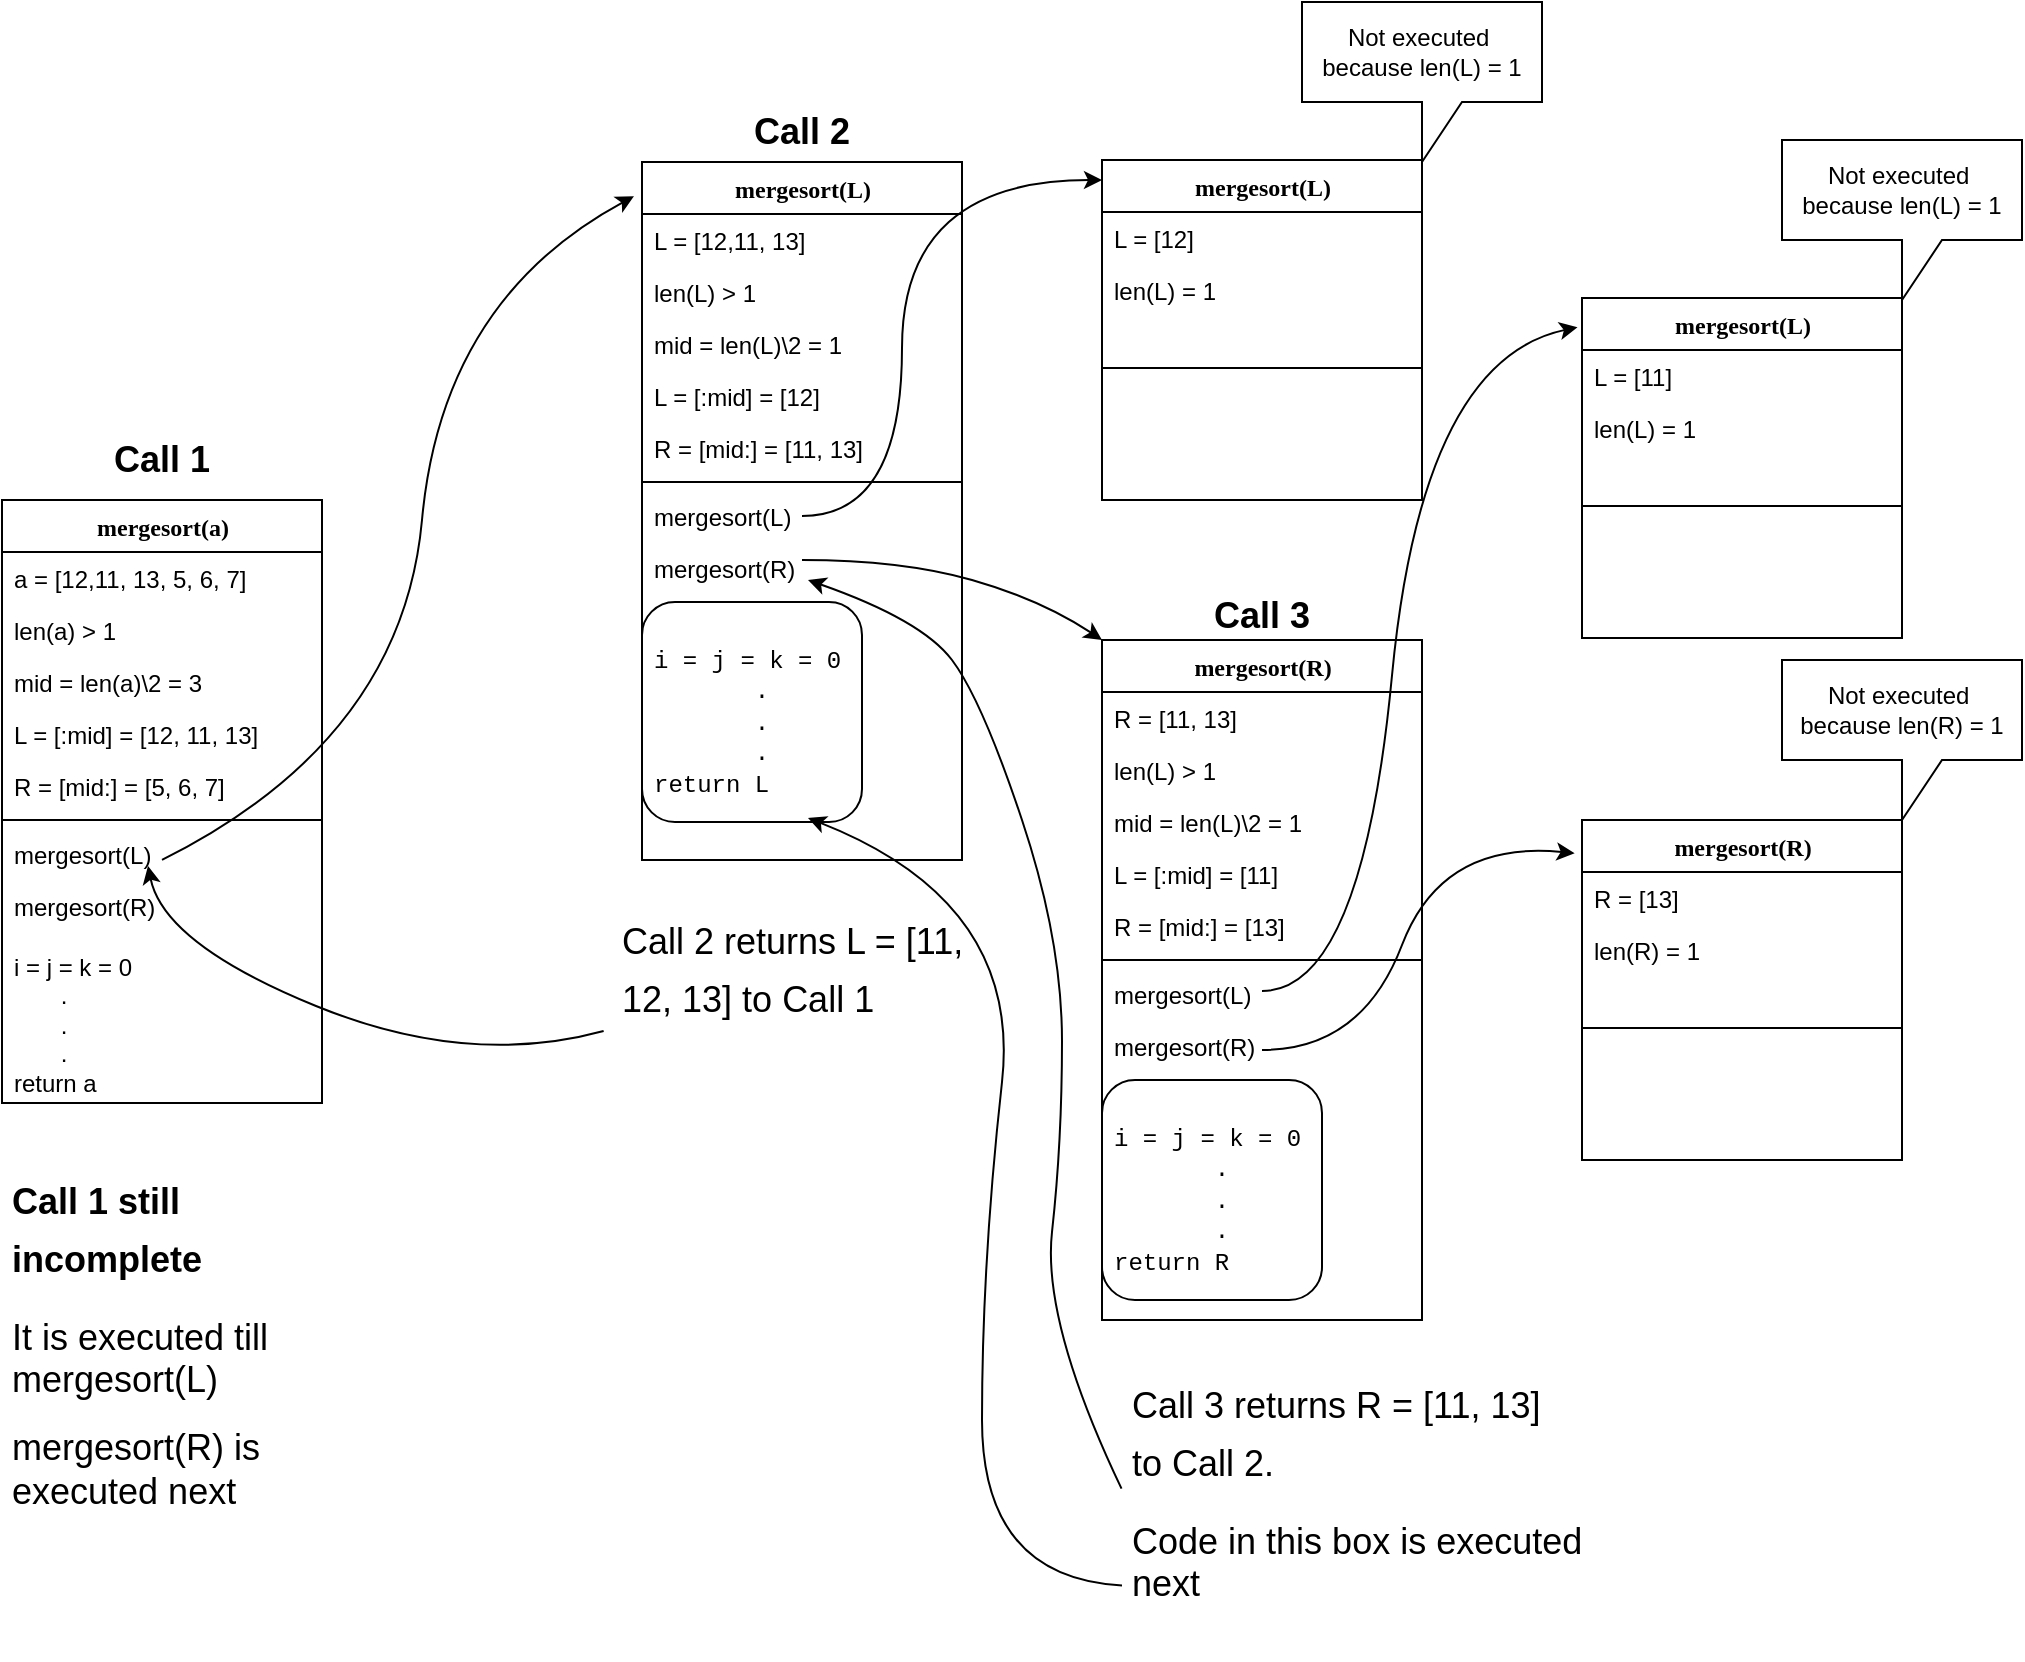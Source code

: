 <mxfile version="12.9.3" type="device"><diagram name="Page-1" id="9f46799a-70d6-7492-0946-bef42562c5a5"><mxGraphModel dx="1108" dy="428" grid="1" gridSize="10" guides="1" tooltips="1" connect="1" arrows="1" fold="1" page="1" pageScale="1" pageWidth="1100" pageHeight="850" background="#ffffff" math="0" shadow="0"><root><mxCell id="0"/><mxCell id="1" parent="0"/><mxCell id="oqk7LgsF87_3EcaDWwu2-5" value="mergesort(L)" style="swimlane;html=1;fontStyle=1;align=center;verticalAlign=top;childLayout=stackLayout;horizontal=1;startSize=26;horizontalStack=0;resizeParent=1;resizeLast=0;collapsible=1;marginBottom=0;swimlaneFillColor=#ffffff;rounded=0;shadow=0;comic=0;labelBackgroundColor=none;strokeWidth=1;fillColor=none;fontFamily=Verdana;fontSize=12" parent="1" vertex="1"><mxGeometry x="360" y="90" width="160" height="349" as="geometry"><mxRectangle x="360" y="81" width="120" height="26" as="alternateBounds"/></mxGeometry></mxCell><mxCell id="oqk7LgsF87_3EcaDWwu2-6" value="L = [12,11, 13]" style="text;html=1;strokeColor=none;fillColor=none;align=left;verticalAlign=top;spacingLeft=4;spacingRight=4;whiteSpace=wrap;overflow=hidden;rotatable=0;points=[[0,0.5],[1,0.5]];portConstraint=eastwest;" parent="oqk7LgsF87_3EcaDWwu2-5" vertex="1"><mxGeometry y="26" width="160" height="26" as="geometry"/></mxCell><mxCell id="oqk7LgsF87_3EcaDWwu2-7" value="len(L) &amp;gt; 1" style="text;html=1;strokeColor=none;fillColor=none;align=left;verticalAlign=top;spacingLeft=4;spacingRight=4;whiteSpace=wrap;overflow=hidden;rotatable=0;points=[[0,0.5],[1,0.5]];portConstraint=eastwest;" parent="oqk7LgsF87_3EcaDWwu2-5" vertex="1"><mxGeometry y="52" width="160" height="26" as="geometry"/></mxCell><mxCell id="oqk7LgsF87_3EcaDWwu2-8" value="mid = len(L)\\2 = 1" style="text;html=1;strokeColor=none;fillColor=none;align=left;verticalAlign=top;spacingLeft=4;spacingRight=4;whiteSpace=wrap;overflow=hidden;rotatable=0;points=[[0,0.5],[1,0.5]];portConstraint=eastwest;" parent="oqk7LgsF87_3EcaDWwu2-5" vertex="1"><mxGeometry y="78" width="160" height="26" as="geometry"/></mxCell><mxCell id="oqk7LgsF87_3EcaDWwu2-9" value="L = [:mid] = [12]" style="text;html=1;strokeColor=none;fillColor=none;align=left;verticalAlign=top;spacingLeft=4;spacingRight=4;whiteSpace=wrap;overflow=hidden;rotatable=0;points=[[0,0.5],[1,0.5]];portConstraint=eastwest;" parent="oqk7LgsF87_3EcaDWwu2-5" vertex="1"><mxGeometry y="104" width="160" height="26" as="geometry"/></mxCell><mxCell id="oqk7LgsF87_3EcaDWwu2-10" value="R = [mid:] = [11, 13]" style="text;html=1;strokeColor=none;fillColor=none;align=left;verticalAlign=top;spacingLeft=4;spacingRight=4;whiteSpace=wrap;overflow=hidden;rotatable=0;points=[[0,0.5],[1,0.5]];portConstraint=eastwest;" parent="oqk7LgsF87_3EcaDWwu2-5" vertex="1"><mxGeometry y="130" width="160" height="26" as="geometry"/></mxCell><mxCell id="oqk7LgsF87_3EcaDWwu2-11" value="" style="line;html=1;strokeWidth=1;fillColor=none;align=left;verticalAlign=middle;spacingTop=-1;spacingLeft=3;spacingRight=3;rotatable=0;labelPosition=right;points=[];portConstraint=eastwest;" parent="oqk7LgsF87_3EcaDWwu2-5" vertex="1"><mxGeometry y="156" width="160" height="8" as="geometry"/></mxCell><mxCell id="oqk7LgsF87_3EcaDWwu2-12" value="mergesort(L)" style="text;html=1;strokeColor=none;fillColor=none;align=left;verticalAlign=top;spacingLeft=4;spacingRight=4;whiteSpace=wrap;overflow=hidden;rotatable=0;points=[[0,0.5],[1,0.5]];portConstraint=eastwest;" parent="oqk7LgsF87_3EcaDWwu2-5" vertex="1"><mxGeometry y="164" width="160" height="26" as="geometry"/></mxCell><mxCell id="oqk7LgsF87_3EcaDWwu2-13" value="mergesort(R)" style="text;html=1;strokeColor=none;fillColor=none;align=left;verticalAlign=top;spacingLeft=4;spacingRight=4;whiteSpace=wrap;overflow=hidden;rotatable=0;points=[[0,0.5],[1,0.5]];portConstraint=eastwest;" parent="oqk7LgsF87_3EcaDWwu2-5" vertex="1"><mxGeometry y="190" width="160" height="30" as="geometry"/></mxCell><mxCell id="oqk7LgsF87_3EcaDWwu2-102" value="" style="group;rotation=90;" parent="oqk7LgsF87_3EcaDWwu2-5" vertex="1" connectable="0"><mxGeometry y="220" width="160" height="110" as="geometry"/></mxCell><mxCell id="oqk7LgsF87_3EcaDWwu2-103" value="" style="rounded=1;whiteSpace=wrap;html=1;" parent="oqk7LgsF87_3EcaDWwu2-102" vertex="1"><mxGeometry width="110" height="110" as="geometry"/></mxCell><mxCell id="oqk7LgsF87_3EcaDWwu2-104" value="&lt;span style=&quot;font-weight: normal&quot;&gt;&lt;font face=&quot;Courier New&quot;&gt;i = j = k = 0&lt;br&gt;&amp;nbsp; &amp;nbsp; &amp;nbsp; &amp;nbsp;.&lt;br&gt;&amp;nbsp; &amp;nbsp; &amp;nbsp; &amp;nbsp;.&lt;br&gt;&amp;nbsp; &amp;nbsp; &amp;nbsp; &amp;nbsp;.&lt;br&gt;return L&lt;/font&gt;&lt;/span&gt;" style="text;html=1;strokeColor=none;fillColor=none;align=left;verticalAlign=top;spacingLeft=4;spacingRight=4;whiteSpace=wrap;overflow=hidden;rotatable=0;points=[[0,0.5],[1,0.5]];portConstraint=eastwest;fontStyle=1" parent="oqk7LgsF87_3EcaDWwu2-102" vertex="1"><mxGeometry y="15" width="140" height="80" as="geometry"/></mxCell><mxCell id="78961159f06e98e8-17" value="mergesort(a)" style="swimlane;html=1;fontStyle=1;align=center;verticalAlign=top;childLayout=stackLayout;horizontal=1;startSize=26;horizontalStack=0;resizeParent=1;resizeLast=0;collapsible=1;marginBottom=0;swimlaneFillColor=#ffffff;rounded=0;shadow=0;comic=0;labelBackgroundColor=none;strokeWidth=1;fillColor=none;fontFamily=Verdana;fontSize=12" parent="1" vertex="1"><mxGeometry x="40" y="259" width="160" height="301.5" as="geometry"><mxRectangle x="40" y="250" width="120" height="26" as="alternateBounds"/></mxGeometry></mxCell><mxCell id="78961159f06e98e8-21" value="a = [12,11, 13, 5, 6, 7]" style="text;html=1;strokeColor=none;fillColor=none;align=left;verticalAlign=top;spacingLeft=4;spacingRight=4;whiteSpace=wrap;overflow=hidden;rotatable=0;points=[[0,0.5],[1,0.5]];portConstraint=eastwest;" parent="78961159f06e98e8-17" vertex="1"><mxGeometry y="26" width="160" height="26" as="geometry"/></mxCell><mxCell id="78961159f06e98e8-23" value="len(a) &amp;gt; 1" style="text;html=1;strokeColor=none;fillColor=none;align=left;verticalAlign=top;spacingLeft=4;spacingRight=4;whiteSpace=wrap;overflow=hidden;rotatable=0;points=[[0,0.5],[1,0.5]];portConstraint=eastwest;" parent="78961159f06e98e8-17" vertex="1"><mxGeometry y="52" width="160" height="26" as="geometry"/></mxCell><mxCell id="78961159f06e98e8-25" value="mid = len(a)\\2 = 3" style="text;html=1;strokeColor=none;fillColor=none;align=left;verticalAlign=top;spacingLeft=4;spacingRight=4;whiteSpace=wrap;overflow=hidden;rotatable=0;points=[[0,0.5],[1,0.5]];portConstraint=eastwest;" parent="78961159f06e98e8-17" vertex="1"><mxGeometry y="78" width="160" height="26" as="geometry"/></mxCell><mxCell id="78961159f06e98e8-26" value="L = [:mid] = [12, 11, 13]" style="text;html=1;strokeColor=none;fillColor=none;align=left;verticalAlign=top;spacingLeft=4;spacingRight=4;whiteSpace=wrap;overflow=hidden;rotatable=0;points=[[0,0.5],[1,0.5]];portConstraint=eastwest;" parent="78961159f06e98e8-17" vertex="1"><mxGeometry y="104" width="160" height="26" as="geometry"/></mxCell><mxCell id="78961159f06e98e8-24" value="R = [mid:] = [5, 6, 7]" style="text;html=1;strokeColor=none;fillColor=none;align=left;verticalAlign=top;spacingLeft=4;spacingRight=4;whiteSpace=wrap;overflow=hidden;rotatable=0;points=[[0,0.5],[1,0.5]];portConstraint=eastwest;" parent="78961159f06e98e8-17" vertex="1"><mxGeometry y="130" width="160" height="26" as="geometry"/></mxCell><mxCell id="78961159f06e98e8-19" value="" style="line;html=1;strokeWidth=1;fillColor=none;align=left;verticalAlign=middle;spacingTop=-1;spacingLeft=3;spacingRight=3;rotatable=0;labelPosition=right;points=[];portConstraint=eastwest;" parent="78961159f06e98e8-17" vertex="1"><mxGeometry y="156" width="160" height="8" as="geometry"/></mxCell><mxCell id="78961159f06e98e8-20" value="mergesort(L)" style="text;html=1;strokeColor=none;fillColor=none;align=left;verticalAlign=top;spacingLeft=4;spacingRight=4;whiteSpace=wrap;overflow=hidden;rotatable=0;points=[[0,0.5],[1,0.5]];portConstraint=eastwest;" parent="78961159f06e98e8-17" vertex="1"><mxGeometry y="164" width="160" height="26" as="geometry"/></mxCell><mxCell id="oqk7LgsF87_3EcaDWwu2-121" value="" style="curved=1;endArrow=classic;html=1;exitX=-0.022;exitY=0.652;exitDx=0;exitDy=0;exitPerimeter=0;" parent="78961159f06e98e8-17" source="oqk7LgsF87_3EcaDWwu2-122" edge="1"><mxGeometry width="50" height="50" relative="1" as="geometry"><mxPoint x="303" y="284" as="sourcePoint"/><mxPoint x="73" y="183" as="targetPoint"/><Array as="points"><mxPoint x="233" y="284"/><mxPoint x="81" y="222"/></Array></mxGeometry></mxCell><mxCell id="78961159f06e98e8-27" value="mergesort(R)" style="text;html=1;strokeColor=none;fillColor=none;align=left;verticalAlign=top;spacingLeft=4;spacingRight=4;whiteSpace=wrap;overflow=hidden;rotatable=0;points=[[0,0.5],[1,0.5]];portConstraint=eastwest;" parent="78961159f06e98e8-17" vertex="1"><mxGeometry y="190" width="160" height="30" as="geometry"/></mxCell><mxCell id="oqk7LgsF87_3EcaDWwu2-4" value="i = j = k = 0&lt;br&gt;&amp;nbsp; &amp;nbsp; &amp;nbsp; &amp;nbsp;.&lt;br&gt;&amp;nbsp; &amp;nbsp; &amp;nbsp; &amp;nbsp;.&lt;br&gt;&amp;nbsp; &amp;nbsp; &amp;nbsp; &amp;nbsp;.&lt;br&gt;return a&lt;br&gt;&lt;br&gt;&lt;br&gt;&amp;nbsp; &amp;nbsp; &amp;nbsp;&amp;nbsp;" style="text;html=1;strokeColor=none;fillColor=none;align=left;verticalAlign=top;spacingLeft=4;spacingRight=4;whiteSpace=wrap;overflow=hidden;rotatable=0;points=[[0,0.5],[1,0.5]];portConstraint=eastwest;" parent="78961159f06e98e8-17" vertex="1"><mxGeometry y="220" width="160" height="80" as="geometry"/></mxCell><mxCell id="oqk7LgsF87_3EcaDWwu2-18" value="mergesort(L)" style="swimlane;html=1;fontStyle=1;align=center;verticalAlign=top;childLayout=stackLayout;horizontal=1;startSize=26;horizontalStack=0;resizeParent=1;resizeLast=0;collapsible=1;marginBottom=0;swimlaneFillColor=#ffffff;rounded=0;shadow=0;comic=0;labelBackgroundColor=none;strokeWidth=1;fillColor=none;fontFamily=Verdana;fontSize=12" parent="1" vertex="1"><mxGeometry x="590" y="89" width="160" height="170" as="geometry"><mxRectangle x="360" y="81" width="120" height="26" as="alternateBounds"/></mxGeometry></mxCell><mxCell id="oqk7LgsF87_3EcaDWwu2-19" value="L = [12]" style="text;html=1;strokeColor=none;fillColor=none;align=left;verticalAlign=top;spacingLeft=4;spacingRight=4;whiteSpace=wrap;overflow=hidden;rotatable=0;points=[[0,0.5],[1,0.5]];portConstraint=eastwest;" parent="oqk7LgsF87_3EcaDWwu2-18" vertex="1"><mxGeometry y="26" width="160" height="26" as="geometry"/></mxCell><mxCell id="oqk7LgsF87_3EcaDWwu2-20" value="len(L) = 1" style="text;html=1;strokeColor=none;fillColor=none;align=left;verticalAlign=top;spacingLeft=4;spacingRight=4;whiteSpace=wrap;overflow=hidden;rotatable=0;points=[[0,0.5],[1,0.5]];portConstraint=eastwest;" parent="oqk7LgsF87_3EcaDWwu2-18" vertex="1"><mxGeometry y="52" width="160" height="26" as="geometry"/></mxCell><mxCell id="oqk7LgsF87_3EcaDWwu2-24" value="" style="line;html=1;strokeWidth=1;fillColor=none;align=left;verticalAlign=middle;spacingTop=-1;spacingLeft=3;spacingRight=3;rotatable=0;labelPosition=right;points=[];portConstraint=eastwest;" parent="oqk7LgsF87_3EcaDWwu2-18" vertex="1"><mxGeometry y="78" width="160" height="52" as="geometry"/></mxCell><mxCell id="oqk7LgsF87_3EcaDWwu2-38" value="Not executed&amp;nbsp;&lt;br&gt;because len(L) = 1" style="shape=callout;whiteSpace=wrap;html=1;perimeter=calloutPerimeter;" parent="1" vertex="1"><mxGeometry x="690" y="10" width="120" height="80" as="geometry"/></mxCell><mxCell id="oqk7LgsF87_3EcaDWwu2-40" value="mergesort(R)" style="swimlane;html=1;fontStyle=1;align=center;verticalAlign=top;childLayout=stackLayout;horizontal=1;startSize=26;horizontalStack=0;resizeParent=1;resizeLast=0;collapsible=1;marginBottom=0;swimlaneFillColor=#ffffff;rounded=0;shadow=0;comic=0;labelBackgroundColor=none;strokeWidth=1;fillColor=none;fontFamily=Verdana;fontSize=12" parent="1" vertex="1"><mxGeometry x="590" y="329" width="160" height="340" as="geometry"><mxRectangle x="360" y="81" width="120" height="26" as="alternateBounds"/></mxGeometry></mxCell><mxCell id="oqk7LgsF87_3EcaDWwu2-41" value="R = [11, 13]" style="text;html=1;strokeColor=none;fillColor=none;align=left;verticalAlign=top;spacingLeft=4;spacingRight=4;whiteSpace=wrap;overflow=hidden;rotatable=0;points=[[0,0.5],[1,0.5]];portConstraint=eastwest;" parent="oqk7LgsF87_3EcaDWwu2-40" vertex="1"><mxGeometry y="26" width="160" height="26" as="geometry"/></mxCell><mxCell id="oqk7LgsF87_3EcaDWwu2-76" value="" style="curved=1;endArrow=classic;html=1;entryX=-0.014;entryY=0.086;entryDx=0;entryDy=0;entryPerimeter=0;" parent="oqk7LgsF87_3EcaDWwu2-40" target="oqk7LgsF87_3EcaDWwu2-64" edge="1"><mxGeometry width="50" height="50" relative="1" as="geometry"><mxPoint x="80" y="175.5" as="sourcePoint"/><mxPoint x="226" y="-120" as="targetPoint"/><Array as="points"><mxPoint x="130" y="175.5"/><mxPoint x="160" y="-140"/></Array></mxGeometry></mxCell><mxCell id="oqk7LgsF87_3EcaDWwu2-42" value="len(L) &amp;gt; 1" style="text;html=1;strokeColor=none;fillColor=none;align=left;verticalAlign=top;spacingLeft=4;spacingRight=4;whiteSpace=wrap;overflow=hidden;rotatable=0;points=[[0,0.5],[1,0.5]];portConstraint=eastwest;" parent="oqk7LgsF87_3EcaDWwu2-40" vertex="1"><mxGeometry y="52" width="160" height="26" as="geometry"/></mxCell><mxCell id="oqk7LgsF87_3EcaDWwu2-44" value="mid = len(L)\\2 = 1" style="text;html=1;strokeColor=none;fillColor=none;align=left;verticalAlign=top;spacingLeft=4;spacingRight=4;whiteSpace=wrap;overflow=hidden;rotatable=0;points=[[0,0.5],[1,0.5]];portConstraint=eastwest;" parent="oqk7LgsF87_3EcaDWwu2-40" vertex="1"><mxGeometry y="78" width="160" height="26" as="geometry"/></mxCell><mxCell id="oqk7LgsF87_3EcaDWwu2-45" value="L = [:mid] = [11]" style="text;html=1;strokeColor=none;fillColor=none;align=left;verticalAlign=top;spacingLeft=4;spacingRight=4;whiteSpace=wrap;overflow=hidden;rotatable=0;points=[[0,0.5],[1,0.5]];portConstraint=eastwest;" parent="oqk7LgsF87_3EcaDWwu2-40" vertex="1"><mxGeometry y="104" width="160" height="26" as="geometry"/></mxCell><mxCell id="oqk7LgsF87_3EcaDWwu2-46" value="R = [mid:] = [13]" style="text;html=1;strokeColor=none;fillColor=none;align=left;verticalAlign=top;spacingLeft=4;spacingRight=4;whiteSpace=wrap;overflow=hidden;rotatable=0;points=[[0,0.5],[1,0.5]];portConstraint=eastwest;" parent="oqk7LgsF87_3EcaDWwu2-40" vertex="1"><mxGeometry y="130" width="160" height="26" as="geometry"/></mxCell><mxCell id="oqk7LgsF87_3EcaDWwu2-47" value="" style="line;html=1;strokeWidth=1;fillColor=none;align=left;verticalAlign=middle;spacingTop=-1;spacingLeft=3;spacingRight=3;rotatable=0;labelPosition=right;points=[];portConstraint=eastwest;" parent="oqk7LgsF87_3EcaDWwu2-40" vertex="1"><mxGeometry y="156" width="160" height="8" as="geometry"/></mxCell><mxCell id="oqk7LgsF87_3EcaDWwu2-48" value="mergesort(L)" style="text;html=1;strokeColor=none;fillColor=none;align=left;verticalAlign=top;spacingLeft=4;spacingRight=4;whiteSpace=wrap;overflow=hidden;rotatable=0;points=[[0,0.5],[1,0.5]];portConstraint=eastwest;" parent="oqk7LgsF87_3EcaDWwu2-40" vertex="1"><mxGeometry y="164" width="160" height="26" as="geometry"/></mxCell><mxCell id="oqk7LgsF87_3EcaDWwu2-49" value="mergesort(R)" style="text;html=1;strokeColor=none;fillColor=none;align=left;verticalAlign=top;spacingLeft=4;spacingRight=4;whiteSpace=wrap;overflow=hidden;rotatable=0;points=[[0,0.5],[1,0.5]];portConstraint=eastwest;" parent="oqk7LgsF87_3EcaDWwu2-40" vertex="1"><mxGeometry y="190" width="160" height="30" as="geometry"/></mxCell><mxCell id="oqk7LgsF87_3EcaDWwu2-82" value="" style="group;rotation=90;" parent="oqk7LgsF87_3EcaDWwu2-40" vertex="1" connectable="0"><mxGeometry y="220" width="160" height="110" as="geometry"/></mxCell><mxCell id="oqk7LgsF87_3EcaDWwu2-81" value="" style="rounded=1;whiteSpace=wrap;html=1;" parent="oqk7LgsF87_3EcaDWwu2-82" vertex="1"><mxGeometry width="110" height="110" as="geometry"/></mxCell><mxCell id="oqk7LgsF87_3EcaDWwu2-50" value="&lt;span style=&quot;font-weight: normal&quot;&gt;&lt;font face=&quot;Courier New&quot;&gt;i = j = k = 0&lt;br&gt;&amp;nbsp; &amp;nbsp; &amp;nbsp; &amp;nbsp;.&lt;br&gt;&amp;nbsp; &amp;nbsp; &amp;nbsp; &amp;nbsp;.&lt;br&gt;&amp;nbsp; &amp;nbsp; &amp;nbsp; &amp;nbsp;.&lt;br&gt;return R&lt;/font&gt;&lt;/span&gt;" style="text;html=1;strokeColor=none;fillColor=none;align=left;verticalAlign=top;spacingLeft=4;spacingRight=4;whiteSpace=wrap;overflow=hidden;rotatable=0;points=[[0,0.5],[1,0.5]];portConstraint=eastwest;fontStyle=1" parent="oqk7LgsF87_3EcaDWwu2-82" vertex="1"><mxGeometry y="15" width="140" height="80" as="geometry"/></mxCell><mxCell id="oqk7LgsF87_3EcaDWwu2-51" value="&lt;b&gt;&lt;font style=&quot;font-size: 18px&quot;&gt;Call 1&lt;/font&gt;&lt;/b&gt;" style="text;html=1;strokeColor=none;fillColor=none;align=center;verticalAlign=middle;whiteSpace=wrap;rounded=0;" parent="1" vertex="1"><mxGeometry x="90" y="224" width="60" height="30" as="geometry"/></mxCell><mxCell id="oqk7LgsF87_3EcaDWwu2-52" value="&lt;b&gt;&lt;font style=&quot;font-size: 18px&quot;&gt;Call 2&lt;/font&gt;&lt;/b&gt;" style="text;html=1;strokeColor=none;fillColor=none;align=center;verticalAlign=middle;whiteSpace=wrap;rounded=0;" parent="1" vertex="1"><mxGeometry x="410" y="60" width="60" height="30" as="geometry"/></mxCell><mxCell id="oqk7LgsF87_3EcaDWwu2-54" value="&lt;b&gt;&lt;font style=&quot;font-size: 18px&quot;&gt;Call 3&lt;/font&gt;&lt;/b&gt;" style="text;html=1;strokeColor=none;fillColor=none;align=center;verticalAlign=middle;whiteSpace=wrap;rounded=0;" parent="1" vertex="1"><mxGeometry x="640" y="302" width="60" height="30" as="geometry"/></mxCell><mxCell id="oqk7LgsF87_3EcaDWwu2-69" value="Not executed&amp;nbsp;&lt;br&gt;because len(L) = 1" style="shape=callout;whiteSpace=wrap;html=1;perimeter=calloutPerimeter;" parent="1" vertex="1"><mxGeometry x="930" y="79" width="120" height="80" as="geometry"/></mxCell><mxCell id="oqk7LgsF87_3EcaDWwu2-64" value="mergesort(L)" style="swimlane;html=1;fontStyle=1;align=center;verticalAlign=top;childLayout=stackLayout;horizontal=1;startSize=26;horizontalStack=0;resizeParent=1;resizeLast=0;collapsible=1;marginBottom=0;swimlaneFillColor=#ffffff;rounded=0;shadow=0;comic=0;labelBackgroundColor=none;strokeWidth=1;fillColor=none;fontFamily=Verdana;fontSize=12" parent="1" vertex="1"><mxGeometry x="830" y="158" width="160" height="170" as="geometry"><mxRectangle x="360" y="81" width="120" height="26" as="alternateBounds"/></mxGeometry></mxCell><mxCell id="oqk7LgsF87_3EcaDWwu2-65" value="L = [11]" style="text;html=1;strokeColor=none;fillColor=none;align=left;verticalAlign=top;spacingLeft=4;spacingRight=4;whiteSpace=wrap;overflow=hidden;rotatable=0;points=[[0,0.5],[1,0.5]];portConstraint=eastwest;" parent="oqk7LgsF87_3EcaDWwu2-64" vertex="1"><mxGeometry y="26" width="160" height="26" as="geometry"/></mxCell><mxCell id="oqk7LgsF87_3EcaDWwu2-66" value="len(L) = 1" style="text;html=1;strokeColor=none;fillColor=none;align=left;verticalAlign=top;spacingLeft=4;spacingRight=4;whiteSpace=wrap;overflow=hidden;rotatable=0;points=[[0,0.5],[1,0.5]];portConstraint=eastwest;" parent="oqk7LgsF87_3EcaDWwu2-64" vertex="1"><mxGeometry y="52" width="160" height="26" as="geometry"/></mxCell><mxCell id="oqk7LgsF87_3EcaDWwu2-67" value="" style="line;html=1;strokeWidth=1;fillColor=none;align=left;verticalAlign=middle;spacingTop=-1;spacingLeft=3;spacingRight=3;rotatable=0;labelPosition=right;points=[];portConstraint=eastwest;" parent="oqk7LgsF87_3EcaDWwu2-64" vertex="1"><mxGeometry y="78" width="160" height="52" as="geometry"/></mxCell><mxCell id="oqk7LgsF87_3EcaDWwu2-75" value="Not executed&amp;nbsp;&lt;br&gt;because len(R) = 1" style="shape=callout;whiteSpace=wrap;html=1;perimeter=calloutPerimeter;" parent="1" vertex="1"><mxGeometry x="930" y="339" width="120" height="80" as="geometry"/></mxCell><mxCell id="oqk7LgsF87_3EcaDWwu2-70" value="mergesort(R)" style="swimlane;html=1;fontStyle=1;align=center;verticalAlign=top;childLayout=stackLayout;horizontal=1;startSize=26;horizontalStack=0;resizeParent=1;resizeLast=0;collapsible=1;marginBottom=0;swimlaneFillColor=#ffffff;rounded=0;shadow=0;comic=0;labelBackgroundColor=none;strokeWidth=1;fillColor=none;fontFamily=Verdana;fontSize=12" parent="1" vertex="1"><mxGeometry x="830" y="419" width="160" height="170" as="geometry"><mxRectangle x="360" y="81" width="120" height="26" as="alternateBounds"/></mxGeometry></mxCell><mxCell id="oqk7LgsF87_3EcaDWwu2-71" value="R = [13]" style="text;html=1;strokeColor=none;fillColor=none;align=left;verticalAlign=top;spacingLeft=4;spacingRight=4;whiteSpace=wrap;overflow=hidden;rotatable=0;points=[[0,0.5],[1,0.5]];portConstraint=eastwest;" parent="oqk7LgsF87_3EcaDWwu2-70" vertex="1"><mxGeometry y="26" width="160" height="26" as="geometry"/></mxCell><mxCell id="oqk7LgsF87_3EcaDWwu2-72" value="len(R) = 1" style="text;html=1;strokeColor=none;fillColor=none;align=left;verticalAlign=top;spacingLeft=4;spacingRight=4;whiteSpace=wrap;overflow=hidden;rotatable=0;points=[[0,0.5],[1,0.5]];portConstraint=eastwest;" parent="oqk7LgsF87_3EcaDWwu2-70" vertex="1"><mxGeometry y="52" width="160" height="26" as="geometry"/></mxCell><mxCell id="oqk7LgsF87_3EcaDWwu2-73" value="" style="line;html=1;strokeWidth=1;fillColor=none;align=left;verticalAlign=middle;spacingTop=-1;spacingLeft=3;spacingRight=3;rotatable=0;labelPosition=right;points=[];portConstraint=eastwest;" parent="oqk7LgsF87_3EcaDWwu2-70" vertex="1"><mxGeometry y="78" width="160" height="52" as="geometry"/></mxCell><mxCell id="oqk7LgsF87_3EcaDWwu2-80" value="" style="curved=1;endArrow=classic;html=1;entryX=-0.023;entryY=0.098;entryDx=0;entryDy=0;entryPerimeter=0;" parent="1" target="oqk7LgsF87_3EcaDWwu2-70" edge="1"><mxGeometry width="50" height="50" relative="1" as="geometry"><mxPoint x="670" y="534" as="sourcePoint"/><mxPoint x="820" y="449" as="targetPoint"/><Array as="points"><mxPoint x="720" y="534"/><mxPoint x="760" y="429"/></Array></mxGeometry></mxCell><mxCell id="oqk7LgsF87_3EcaDWwu2-85" value="&lt;h1&gt;&lt;span style=&quot;font-size: 18px ; font-weight: normal&quot;&gt;Call 3 returns R = [11, 13] to&amp;nbsp;&lt;/span&gt;&lt;span style=&quot;font-size: 18px ; font-weight: normal&quot;&gt;Call 2.&amp;nbsp;&lt;/span&gt;&lt;br&gt;&lt;/h1&gt;&lt;p&gt;&lt;span style=&quot;font-size: 18px&quot;&gt;Code in this box is&amp;nbsp;&lt;/span&gt;&lt;span style=&quot;font-size: 18px&quot;&gt;executed next&lt;/span&gt;&lt;/p&gt;" style="text;html=1;strokeColor=none;fillColor=none;spacing=5;spacingTop=-20;whiteSpace=wrap;overflow=hidden;rounded=0;" parent="1" vertex="1"><mxGeometry x="600" y="690" width="240" height="149" as="geometry"/></mxCell><mxCell id="oqk7LgsF87_3EcaDWwu2-39" value="" style="curved=1;endArrow=classic;html=1;entryX=0;entryY=0.059;entryDx=0;entryDy=0;entryPerimeter=0;" parent="1" target="oqk7LgsF87_3EcaDWwu2-18" edge="1"><mxGeometry width="50" height="50" relative="1" as="geometry"><mxPoint x="440" y="267" as="sourcePoint"/><mxPoint x="575.04" y="156.01" as="targetPoint"/><Array as="points"><mxPoint x="490" y="267"/><mxPoint x="490" y="99"/></Array></mxGeometry></mxCell><mxCell id="oqk7LgsF87_3EcaDWwu2-100" value="" style="curved=1;endArrow=classic;html=1;entryX=0;entryY=0;entryDx=0;entryDy=0;" parent="1" target="oqk7LgsF87_3EcaDWwu2-40" edge="1"><mxGeometry width="50" height="50" relative="1" as="geometry"><mxPoint x="440" y="289" as="sourcePoint"/><mxPoint x="600" y="289" as="targetPoint"/><Array as="points"><mxPoint x="490" y="289"/><mxPoint x="560" y="309"/></Array></mxGeometry></mxCell><mxCell id="oqk7LgsF87_3EcaDWwu2-17" value="" style="curved=1;endArrow=classic;html=1;entryX=-0.025;entryY=0.049;entryDx=0;entryDy=0;entryPerimeter=0;exitX=0.5;exitY=0.615;exitDx=0;exitDy=0;exitPerimeter=0;" parent="1" source="78961159f06e98e8-20" target="oqk7LgsF87_3EcaDWwu2-5" edge="1"><mxGeometry width="50" height="50" relative="1" as="geometry"><mxPoint x="170" y="379" as="sourcePoint"/><mxPoint x="330" y="139" as="targetPoint"/><Array as="points"><mxPoint x="240" y="379"/><mxPoint x="260" y="159"/></Array></mxGeometry></mxCell><mxCell id="oqk7LgsF87_3EcaDWwu2-101" value="" style="curved=1;endArrow=classic;html=1;exitX=-0.001;exitY=0.425;exitDx=0;exitDy=0;exitPerimeter=0;" parent="1" source="oqk7LgsF87_3EcaDWwu2-85" edge="1"><mxGeometry width="50" height="50" relative="1" as="geometry"><mxPoint x="590" y="758" as="sourcePoint"/><mxPoint x="443" y="299" as="targetPoint"/><Array as="points"><mxPoint x="560" y="670"/><mxPoint x="570" y="580"/><mxPoint x="570" y="479"/><mxPoint x="530" y="359"/><mxPoint x="500" y="319"/></Array></mxGeometry></mxCell><mxCell id="oqk7LgsF87_3EcaDWwu2-119" value="&lt;h1&gt;&lt;font style=&quot;font-size: 18px&quot;&gt;Call 1 still incomplete&lt;/font&gt;&lt;/h1&gt;&lt;p&gt;&lt;span style=&quot;font-size: 18px&quot;&gt;It is executed till mergesort(L)&lt;/span&gt;&lt;/p&gt;&lt;p&gt;&lt;font style=&quot;font-size: 18px&quot;&gt;mergesort(R) is executed next&lt;/font&gt;&lt;/p&gt;" style="text;html=1;strokeColor=none;fillColor=none;spacing=5;spacingTop=-20;whiteSpace=wrap;overflow=hidden;rounded=0;" parent="1" vertex="1"><mxGeometry x="40" y="588" width="190" height="211" as="geometry"/></mxCell><mxCell id="oqk7LgsF87_3EcaDWwu2-122" value="&lt;h1&gt;&lt;span style=&quot;font-size: 18px ; font-weight: normal&quot;&gt;Call 2 returns L = [11, 12, 13] to&amp;nbsp;&lt;/span&gt;&lt;span style=&quot;font-size: 18px ; font-weight: normal&quot;&gt;Call 1&lt;/span&gt;&lt;br&gt;&lt;/h1&gt;" style="text;html=1;strokeColor=none;fillColor=none;spacing=5;spacingTop=-20;whiteSpace=wrap;overflow=hidden;rounded=0;" parent="1" vertex="1"><mxGeometry x="345" y="458" width="190" height="102" as="geometry"/></mxCell><mxCell id="oqk7LgsF87_3EcaDWwu2-123" value="" style="curved=1;endArrow=classic;html=1;exitX=0;exitY=0.75;exitDx=0;exitDy=0;" parent="1" source="oqk7LgsF87_3EcaDWwu2-85" edge="1"><mxGeometry width="50" height="50" relative="1" as="geometry"><mxPoint x="590" y="877" as="sourcePoint"/><mxPoint x="443" y="418" as="targetPoint"/><Array as="points"><mxPoint x="530" y="798"/><mxPoint x="530" y="640"/><mxPoint x="550" y="460"/></Array></mxGeometry></mxCell></root></mxGraphModel></diagram></mxfile>